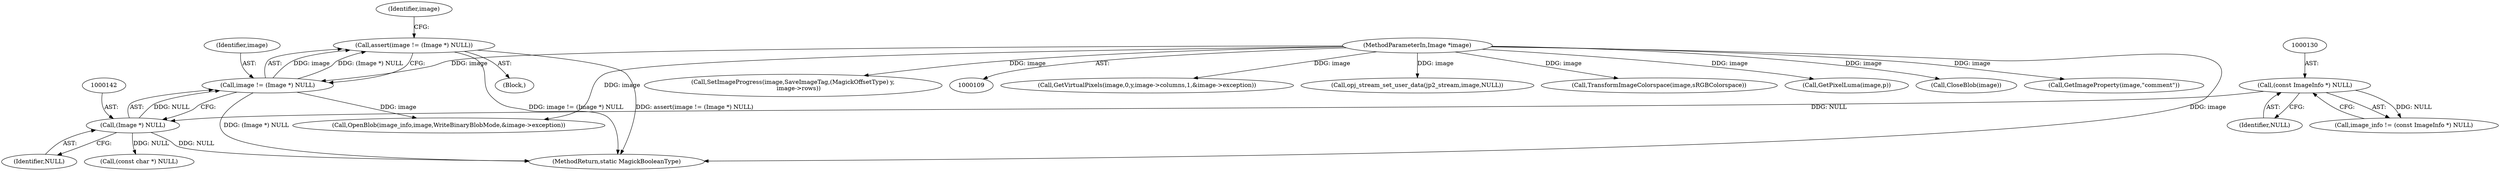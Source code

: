 digraph "0_ImageMagick_3d5ac8c20846871f1eb3068b65f93da7cd33bfd0_0@API" {
"1000138" [label="(Call,assert(image != (Image *) NULL))"];
"1000139" [label="(Call,image != (Image *) NULL)"];
"1000111" [label="(MethodParameterIn,Image *image)"];
"1000141" [label="(Call,(Image *) NULL)"];
"1000129" [label="(Call,(const ImageInfo *) NULL)"];
"1000957" [label="(Call,GetVirtualPixels(image,0,y,image->columns,1,&image->exception))"];
"1000143" [label="(Identifier,NULL)"];
"1000167" [label="(Call,OpenBlob(image_info,image,WriteBinaryBlobMode,&image->exception))"];
"1001237" [label="(Call,opj_stream_set_user_data(jp2_stream,image,NULL))"];
"1000657" [label="(Call,TransformImageColorspace(image,sRGBColorspace))"];
"1000127" [label="(Call,image_info != (const ImageInfo *) NULL)"];
"1000111" [label="(MethodParameterIn,Image *image)"];
"1001297" [label="(MethodReturn,static MagickBooleanType)"];
"1000131" [label="(Identifier,NULL)"];
"1001079" [label="(Call,GetPixelLuma(image,p))"];
"1000231" [label="(Call,(const char *) NULL)"];
"1000112" [label="(Block,)"];
"1000147" [label="(Identifier,image)"];
"1001293" [label="(Call,CloseBlob(image))"];
"1000140" [label="(Identifier,image)"];
"1000141" [label="(Call,(Image *) NULL)"];
"1000603" [label="(Call,GetImageProperty(image,\"comment\"))"];
"1001157" [label="(Call,SetImageProgress(image,SaveImageTag,(MagickOffsetType) y,\n      image->rows))"];
"1000139" [label="(Call,image != (Image *) NULL)"];
"1000129" [label="(Call,(const ImageInfo *) NULL)"];
"1000138" [label="(Call,assert(image != (Image *) NULL))"];
"1000138" -> "1000112"  [label="AST: "];
"1000138" -> "1000139"  [label="CFG: "];
"1000139" -> "1000138"  [label="AST: "];
"1000147" -> "1000138"  [label="CFG: "];
"1000138" -> "1001297"  [label="DDG: image != (Image *) NULL"];
"1000138" -> "1001297"  [label="DDG: assert(image != (Image *) NULL)"];
"1000139" -> "1000138"  [label="DDG: image"];
"1000139" -> "1000138"  [label="DDG: (Image *) NULL"];
"1000139" -> "1000141"  [label="CFG: "];
"1000140" -> "1000139"  [label="AST: "];
"1000141" -> "1000139"  [label="AST: "];
"1000139" -> "1001297"  [label="DDG: (Image *) NULL"];
"1000111" -> "1000139"  [label="DDG: image"];
"1000141" -> "1000139"  [label="DDG: NULL"];
"1000139" -> "1000167"  [label="DDG: image"];
"1000111" -> "1000109"  [label="AST: "];
"1000111" -> "1001297"  [label="DDG: image"];
"1000111" -> "1000167"  [label="DDG: image"];
"1000111" -> "1000603"  [label="DDG: image"];
"1000111" -> "1000657"  [label="DDG: image"];
"1000111" -> "1000957"  [label="DDG: image"];
"1000111" -> "1001079"  [label="DDG: image"];
"1000111" -> "1001157"  [label="DDG: image"];
"1000111" -> "1001237"  [label="DDG: image"];
"1000111" -> "1001293"  [label="DDG: image"];
"1000141" -> "1000143"  [label="CFG: "];
"1000142" -> "1000141"  [label="AST: "];
"1000143" -> "1000141"  [label="AST: "];
"1000141" -> "1001297"  [label="DDG: NULL"];
"1000129" -> "1000141"  [label="DDG: NULL"];
"1000141" -> "1000231"  [label="DDG: NULL"];
"1000129" -> "1000127"  [label="AST: "];
"1000129" -> "1000131"  [label="CFG: "];
"1000130" -> "1000129"  [label="AST: "];
"1000131" -> "1000129"  [label="AST: "];
"1000127" -> "1000129"  [label="CFG: "];
"1000129" -> "1000127"  [label="DDG: NULL"];
}
